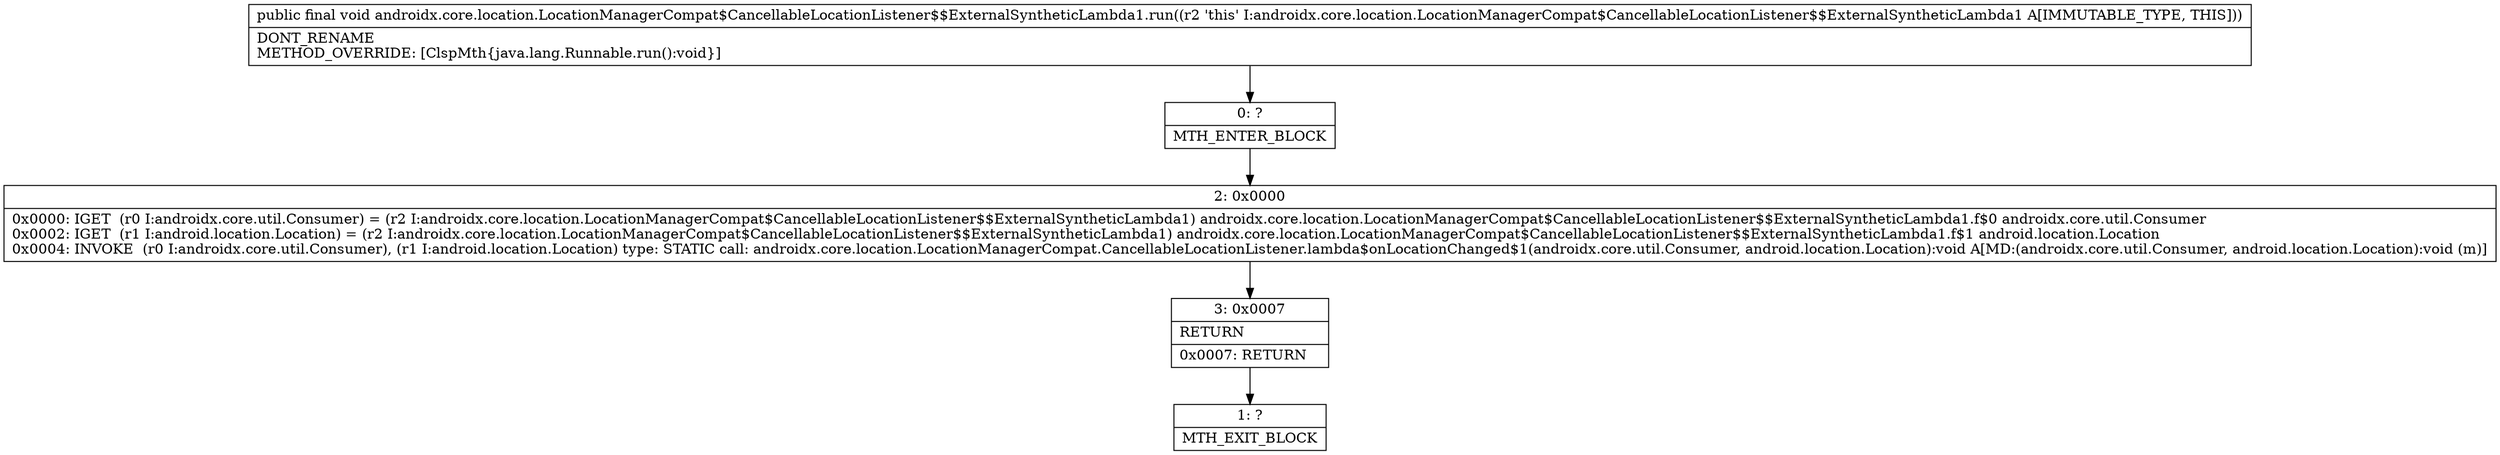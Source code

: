 digraph "CFG forandroidx.core.location.LocationManagerCompat$CancellableLocationListener$$ExternalSyntheticLambda1.run()V" {
Node_0 [shape=record,label="{0\:\ ?|MTH_ENTER_BLOCK\l}"];
Node_2 [shape=record,label="{2\:\ 0x0000|0x0000: IGET  (r0 I:androidx.core.util.Consumer) = (r2 I:androidx.core.location.LocationManagerCompat$CancellableLocationListener$$ExternalSyntheticLambda1) androidx.core.location.LocationManagerCompat$CancellableLocationListener$$ExternalSyntheticLambda1.f$0 androidx.core.util.Consumer \l0x0002: IGET  (r1 I:android.location.Location) = (r2 I:androidx.core.location.LocationManagerCompat$CancellableLocationListener$$ExternalSyntheticLambda1) androidx.core.location.LocationManagerCompat$CancellableLocationListener$$ExternalSyntheticLambda1.f$1 android.location.Location \l0x0004: INVOKE  (r0 I:androidx.core.util.Consumer), (r1 I:android.location.Location) type: STATIC call: androidx.core.location.LocationManagerCompat.CancellableLocationListener.lambda$onLocationChanged$1(androidx.core.util.Consumer, android.location.Location):void A[MD:(androidx.core.util.Consumer, android.location.Location):void (m)]\l}"];
Node_3 [shape=record,label="{3\:\ 0x0007|RETURN\l|0x0007: RETURN   \l}"];
Node_1 [shape=record,label="{1\:\ ?|MTH_EXIT_BLOCK\l}"];
MethodNode[shape=record,label="{public final void androidx.core.location.LocationManagerCompat$CancellableLocationListener$$ExternalSyntheticLambda1.run((r2 'this' I:androidx.core.location.LocationManagerCompat$CancellableLocationListener$$ExternalSyntheticLambda1 A[IMMUTABLE_TYPE, THIS]))  | DONT_RENAME\lMETHOD_OVERRIDE: [ClspMth\{java.lang.Runnable.run():void\}]\l}"];
MethodNode -> Node_0;Node_0 -> Node_2;
Node_2 -> Node_3;
Node_3 -> Node_1;
}

